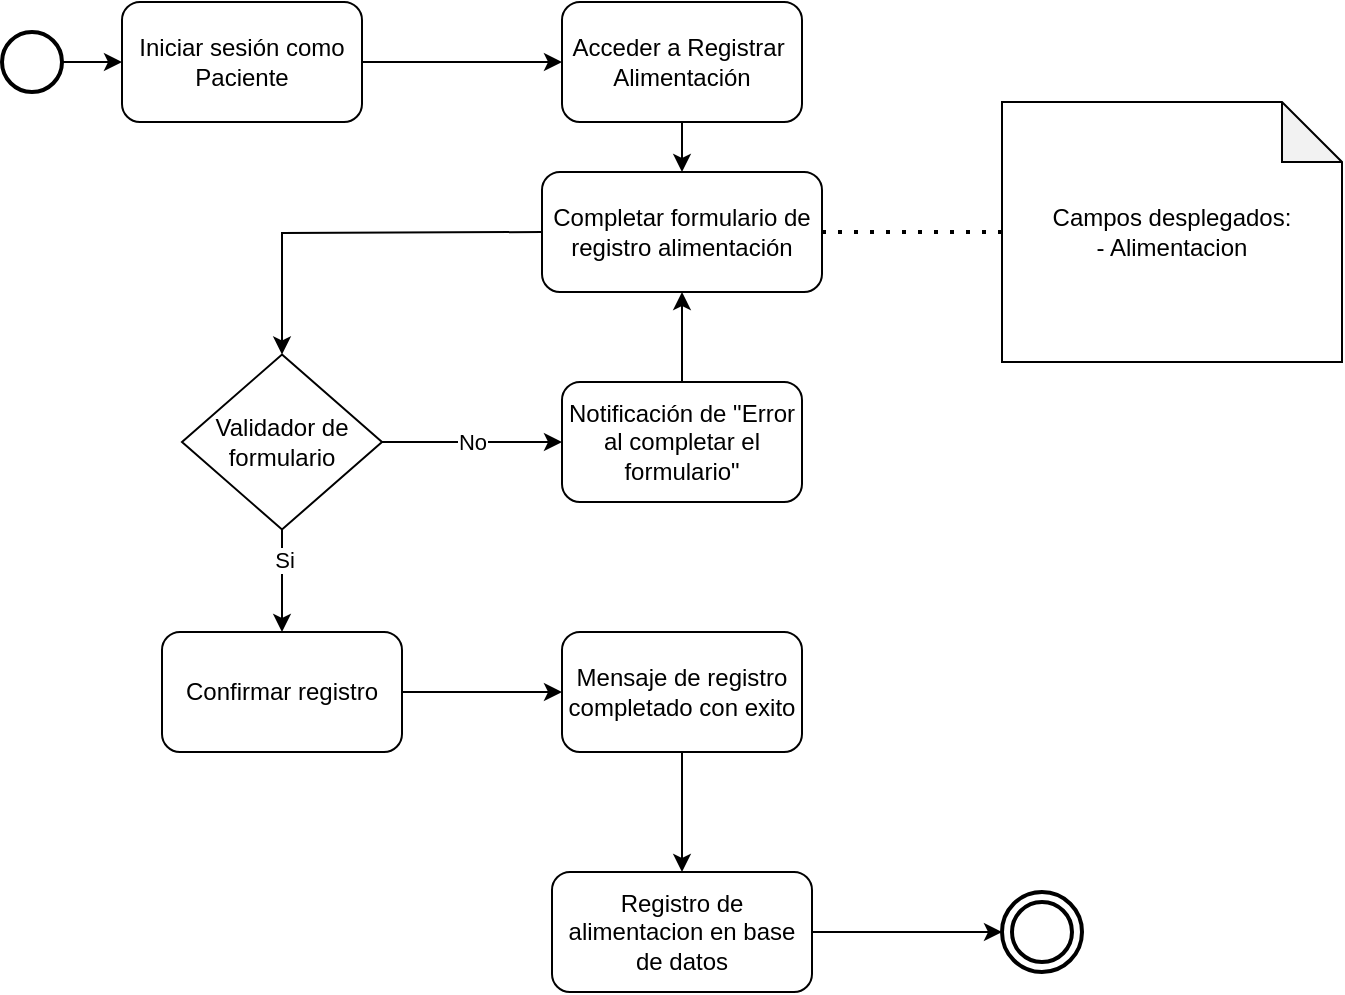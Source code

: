 <mxfile version="22.1.0" type="google">
  <diagram name="Página-1" id="oKIlooJLRSVnscNaMvM3">
    <mxGraphModel grid="0" page="0" gridSize="10" guides="1" tooltips="1" connect="1" arrows="1" fold="1" pageScale="1" pageWidth="827" pageHeight="1169" math="0" shadow="0">
      <root>
        <mxCell id="0" />
        <mxCell id="1" parent="0" />
        <mxCell id="Xolj5kGunjP5l6B_yp_q-1" value="" style="strokeWidth=2;html=1;shape=mxgraph.flowchart.start_2;whiteSpace=wrap;" vertex="1" parent="1">
          <mxGeometry x="-313" y="119" width="30" height="30" as="geometry" />
        </mxCell>
        <mxCell id="Xolj5kGunjP5l6B_yp_q-2" value="" style="ellipse;shape=doubleEllipse;whiteSpace=wrap;html=1;aspect=fixed;perimeterSpacing=0;strokeWidth=2;" vertex="1" parent="1">
          <mxGeometry x="187" y="549" width="40" height="40" as="geometry" />
        </mxCell>
        <mxCell id="Xolj5kGunjP5l6B_yp_q-3" value="Iniciar sesión como Paciente" style="rounded=1;whiteSpace=wrap;html=1;" vertex="1" parent="1">
          <mxGeometry x="-253" y="104" width="120" height="60" as="geometry" />
        </mxCell>
        <mxCell id="Xolj5kGunjP5l6B_yp_q-4" value="" style="endArrow=classic;html=1;rounded=0;exitX=1;exitY=0.5;exitDx=0;exitDy=0;exitPerimeter=0;entryX=0;entryY=0.5;entryDx=0;entryDy=0;" edge="1" parent="1" source="Xolj5kGunjP5l6B_yp_q-1" target="Xolj5kGunjP5l6B_yp_q-3">
          <mxGeometry width="50" height="50" relative="1" as="geometry">
            <mxPoint x="-163" y="424" as="sourcePoint" />
            <mxPoint x="-113" y="374" as="targetPoint" />
          </mxGeometry>
        </mxCell>
        <mxCell id="Xolj5kGunjP5l6B_yp_q-5" value="Completar formulario de registro alimentación" style="rounded=1;whiteSpace=wrap;html=1;" vertex="1" parent="1">
          <mxGeometry x="-43" y="189" width="140" height="60" as="geometry" />
        </mxCell>
        <mxCell id="Xolj5kGunjP5l6B_yp_q-6" value="" style="endArrow=classic;html=1;rounded=0;exitX=1;exitY=0.5;exitDx=0;exitDy=0;entryX=0;entryY=0.5;entryDx=0;entryDy=0;" edge="1" parent="1" source="Xolj5kGunjP5l6B_yp_q-3" target="Xolj5kGunjP5l6B_yp_q-21">
          <mxGeometry width="50" height="50" relative="1" as="geometry">
            <mxPoint x="-263" y="159" as="sourcePoint" />
            <mxPoint x="-213" y="159" as="targetPoint" />
          </mxGeometry>
        </mxCell>
        <mxCell id="Xolj5kGunjP5l6B_yp_q-7" value="Validador de formulario" style="rhombus;whiteSpace=wrap;html=1;" vertex="1" parent="1">
          <mxGeometry x="-223" y="280.25" width="100" height="87.5" as="geometry" />
        </mxCell>
        <mxCell id="Xolj5kGunjP5l6B_yp_q-8" value="" style="endArrow=classic;html=1;rounded=0;exitX=0;exitY=0.5;exitDx=0;exitDy=0;entryX=0.5;entryY=0;entryDx=0;entryDy=0;" edge="1" parent="1" source="Xolj5kGunjP5l6B_yp_q-5" target="Xolj5kGunjP5l6B_yp_q-7">
          <mxGeometry width="50" height="50" relative="1" as="geometry">
            <mxPoint x="-93" y="159" as="sourcePoint" />
            <mxPoint x="-53" y="159" as="targetPoint" />
            <Array as="points">
              <mxPoint x="-173" y="219.5" />
            </Array>
          </mxGeometry>
        </mxCell>
        <mxCell id="Xolj5kGunjP5l6B_yp_q-9" value="Notificación de &quot;Error al completar el formulario&quot;" style="rounded=1;whiteSpace=wrap;html=1;" vertex="1" parent="1">
          <mxGeometry x="-33" y="294" width="120" height="60" as="geometry" />
        </mxCell>
        <mxCell id="Xolj5kGunjP5l6B_yp_q-10" value="No" style="endArrow=classic;html=1;rounded=0;exitX=1;exitY=0.5;exitDx=0;exitDy=0;entryX=0;entryY=0.5;entryDx=0;entryDy=0;" edge="1" parent="1" source="Xolj5kGunjP5l6B_yp_q-7" target="Xolj5kGunjP5l6B_yp_q-9">
          <mxGeometry width="50" height="50" relative="1" as="geometry">
            <mxPoint x="7" y="189" as="sourcePoint" />
            <mxPoint x="7" y="219" as="targetPoint" />
            <Array as="points" />
          </mxGeometry>
        </mxCell>
        <mxCell id="Xolj5kGunjP5l6B_yp_q-11" value="" style="endArrow=classic;html=1;rounded=0;exitX=0.5;exitY=0;exitDx=0;exitDy=0;entryX=0.5;entryY=1;entryDx=0;entryDy=0;" edge="1" parent="1" source="Xolj5kGunjP5l6B_yp_q-9" target="Xolj5kGunjP5l6B_yp_q-5">
          <mxGeometry width="50" height="50" relative="1" as="geometry">
            <mxPoint x="187" y="149" as="sourcePoint" />
            <mxPoint x="137" y="261.5" as="targetPoint" />
            <Array as="points" />
          </mxGeometry>
        </mxCell>
        <mxCell id="Xolj5kGunjP5l6B_yp_q-12" value="" style="endArrow=classic;html=1;rounded=0;exitX=0.5;exitY=1;exitDx=0;exitDy=0;entryX=0.5;entryY=0;entryDx=0;entryDy=0;" edge="1" parent="1" source="Xolj5kGunjP5l6B_yp_q-7" target="Xolj5kGunjP5l6B_yp_q-14">
          <mxGeometry width="50" height="50" relative="1" as="geometry">
            <mxPoint x="7" y="189" as="sourcePoint" />
            <mxPoint x="-3" y="319" as="targetPoint" />
            <Array as="points" />
          </mxGeometry>
        </mxCell>
        <mxCell id="Xolj5kGunjP5l6B_yp_q-13" value="Si" style="edgeLabel;html=1;align=center;verticalAlign=middle;resizable=0;points=[];" connectable="0" vertex="1" parent="Xolj5kGunjP5l6B_yp_q-12">
          <mxGeometry x="-0.427" y="1" relative="1" as="geometry">
            <mxPoint as="offset" />
          </mxGeometry>
        </mxCell>
        <mxCell id="Xolj5kGunjP5l6B_yp_q-14" value="Confirmar registro" style="rounded=1;whiteSpace=wrap;html=1;" vertex="1" parent="1">
          <mxGeometry x="-233" y="419" width="120" height="60" as="geometry" />
        </mxCell>
        <mxCell id="Xolj5kGunjP5l6B_yp_q-15" value="Mensaje de registro completado con exito" style="rounded=1;whiteSpace=wrap;html=1;" vertex="1" parent="1">
          <mxGeometry x="-33" y="419" width="120" height="60" as="geometry" />
        </mxCell>
        <mxCell id="Xolj5kGunjP5l6B_yp_q-16" value="" style="endArrow=classic;html=1;rounded=0;exitX=1;exitY=0.5;exitDx=0;exitDy=0;entryX=0;entryY=0.5;entryDx=0;entryDy=0;" edge="1" parent="1" source="Xolj5kGunjP5l6B_yp_q-14" target="Xolj5kGunjP5l6B_yp_q-15">
          <mxGeometry width="50" height="50" relative="1" as="geometry">
            <mxPoint x="7" y="189" as="sourcePoint" />
            <mxPoint x="7" y="219" as="targetPoint" />
            <Array as="points" />
          </mxGeometry>
        </mxCell>
        <mxCell id="Xolj5kGunjP5l6B_yp_q-17" value="Registro de alimentacion en base de datos" style="rounded=1;whiteSpace=wrap;html=1;" vertex="1" parent="1">
          <mxGeometry x="-38" y="539" width="130" height="60" as="geometry" />
        </mxCell>
        <mxCell id="Xolj5kGunjP5l6B_yp_q-18" value="" style="endArrow=classic;html=1;rounded=0;exitX=0.5;exitY=1;exitDx=0;exitDy=0;" edge="1" parent="1" source="Xolj5kGunjP5l6B_yp_q-15" target="Xolj5kGunjP5l6B_yp_q-17">
          <mxGeometry width="50" height="50" relative="1" as="geometry">
            <mxPoint x="177" y="489" as="sourcePoint" />
            <mxPoint x="177" y="519" as="targetPoint" />
            <Array as="points" />
          </mxGeometry>
        </mxCell>
        <mxCell id="Xolj5kGunjP5l6B_yp_q-19" value="" style="endArrow=classic;html=1;rounded=0;exitX=1;exitY=0.5;exitDx=0;exitDy=0;" edge="1" parent="1" source="Xolj5kGunjP5l6B_yp_q-17" target="Xolj5kGunjP5l6B_yp_q-2">
          <mxGeometry width="50" height="50" relative="1" as="geometry">
            <mxPoint x="177" y="579" as="sourcePoint" />
            <mxPoint x="177" y="609" as="targetPoint" />
            <Array as="points" />
          </mxGeometry>
        </mxCell>
        <mxCell id="Xolj5kGunjP5l6B_yp_q-20" value="Campos desplegados:&lt;br&gt;- Alimentacion" style="shape=note;whiteSpace=wrap;html=1;backgroundOutline=1;darkOpacity=0.05;" vertex="1" parent="1">
          <mxGeometry x="187" y="154" width="170" height="130" as="geometry" />
        </mxCell>
        <mxCell id="Xolj5kGunjP5l6B_yp_q-21" value="Acceder a Registrar&amp;nbsp; Alimentación" style="rounded=1;whiteSpace=wrap;html=1;" vertex="1" parent="1">
          <mxGeometry x="-33" y="104" width="120" height="60" as="geometry" />
        </mxCell>
        <mxCell id="Xolj5kGunjP5l6B_yp_q-22" value="" style="endArrow=classic;html=1;rounded=0;entryX=0.5;entryY=0;entryDx=0;entryDy=0;exitX=0.5;exitY=1;exitDx=0;exitDy=0;" edge="1" parent="1" source="Xolj5kGunjP5l6B_yp_q-21" target="Xolj5kGunjP5l6B_yp_q-5">
          <mxGeometry width="50" height="50" relative="1" as="geometry">
            <mxPoint x="-83" y="169" as="sourcePoint" />
            <mxPoint x="-183" y="274" as="targetPoint" />
          </mxGeometry>
        </mxCell>
        <mxCell id="Xolj5kGunjP5l6B_yp_q-23" value="" style="endArrow=none;dashed=1;html=1;dashPattern=1 3;strokeWidth=2;rounded=0;exitX=1;exitY=0.5;exitDx=0;exitDy=0;" edge="1" parent="1" source="Xolj5kGunjP5l6B_yp_q-5" target="Xolj5kGunjP5l6B_yp_q-20">
          <mxGeometry width="50" height="50" relative="1" as="geometry">
            <mxPoint x="77" y="199" as="sourcePoint" />
            <mxPoint x="127" y="149" as="targetPoint" />
          </mxGeometry>
        </mxCell>
      </root>
    </mxGraphModel>
  </diagram>
</mxfile>
